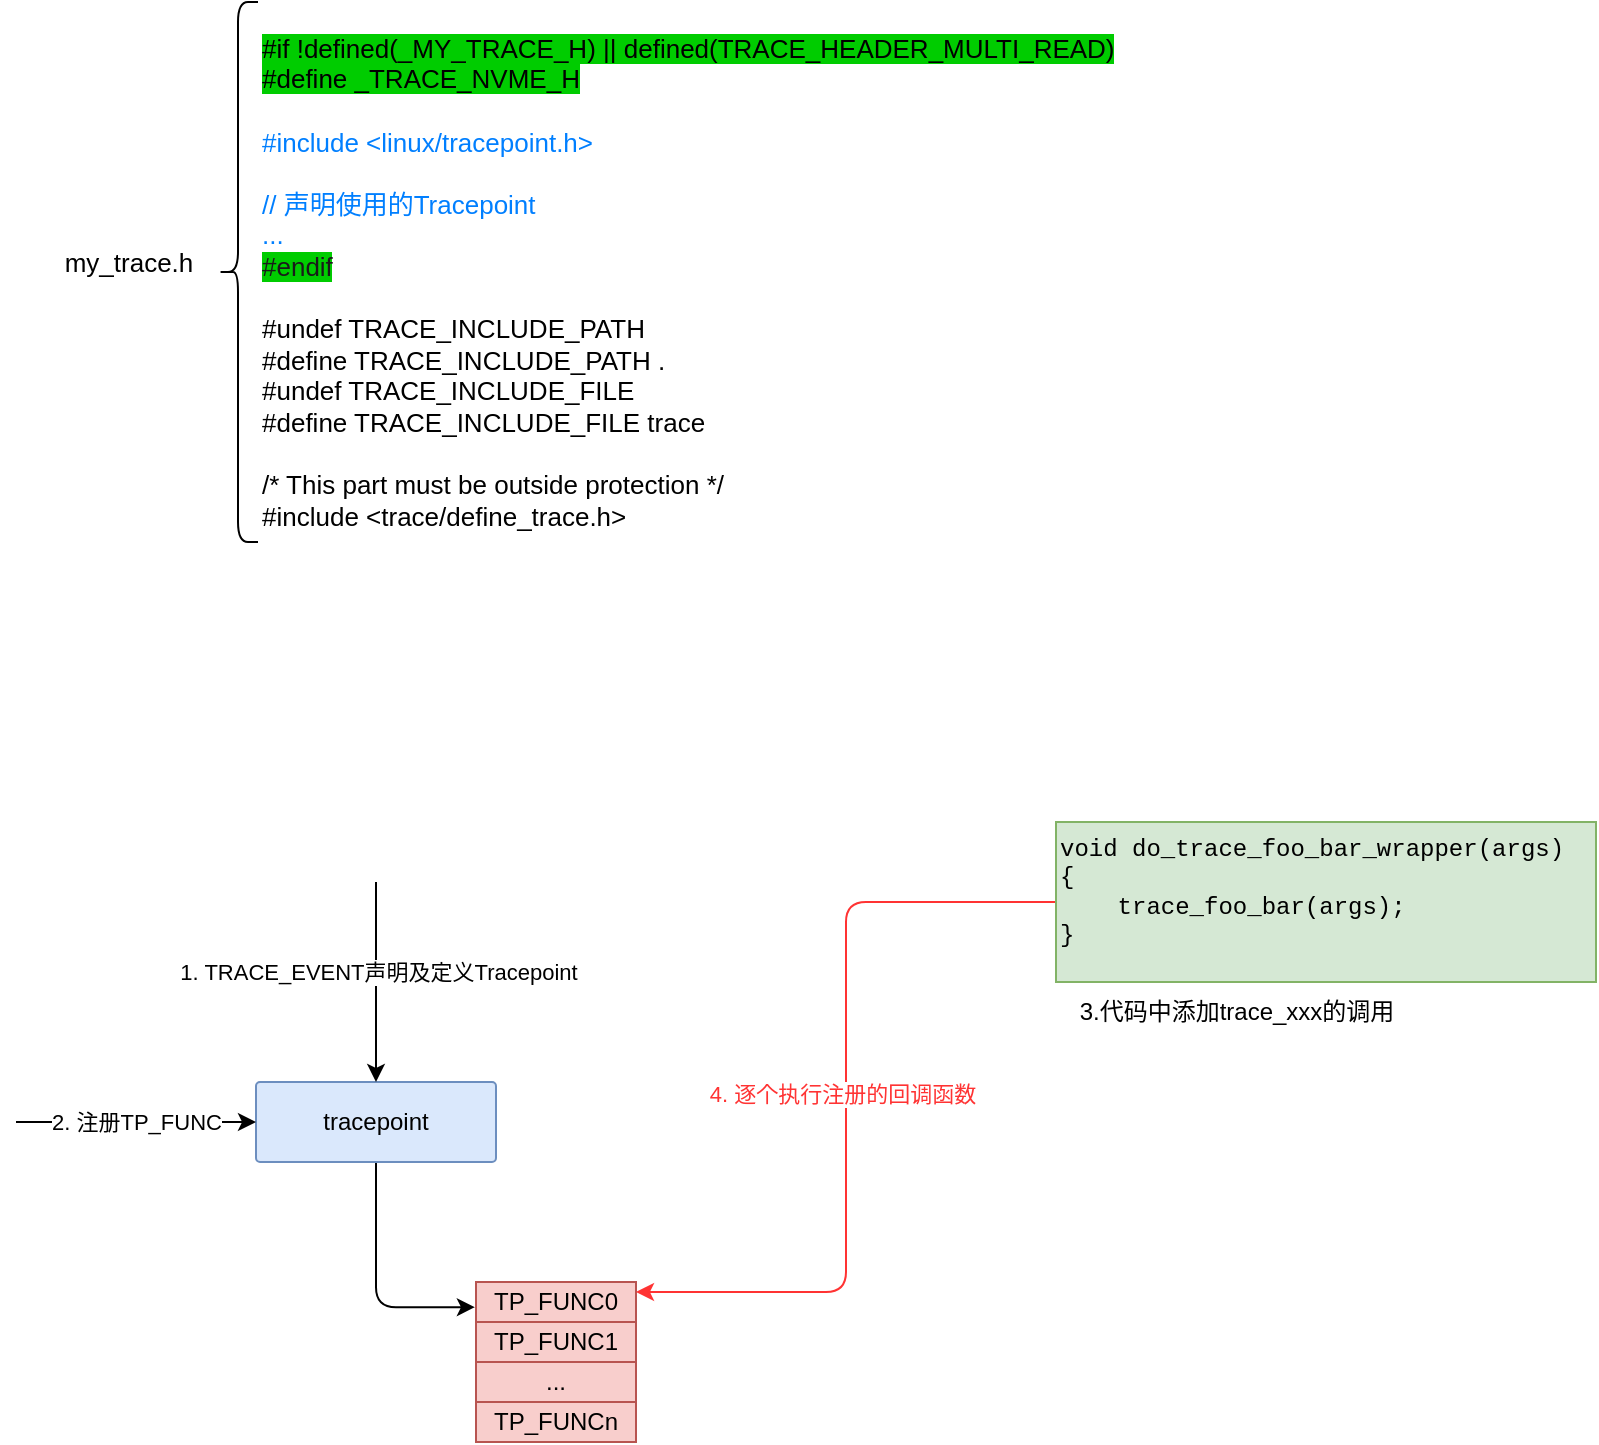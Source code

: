 <mxfile version="28.1.0">
  <diagram name="tracepoint" id="gmm4JO4AYiCD-r01PVJd">
    <mxGraphModel dx="1430" dy="1017" grid="0" gridSize="10" guides="1" tooltips="1" connect="1" arrows="1" fold="1" page="1" pageScale="1" pageWidth="827" pageHeight="1169" math="0" shadow="0">
      <root>
        <mxCell id="0" />
        <mxCell id="1" parent="0" />
        <mxCell id="TQtAe7RpQK7zls-bQ8zk-2" value="&lt;div&gt;&lt;font style=&quot;background-color: rgb(0, 204, 0);&quot;&gt;#if !defined(_MY_TRACE_H) || defined(TRACE_HEADER_MULTI_READ)&lt;/font&gt;&lt;/div&gt;&lt;div&gt;&lt;div&gt;&lt;font style=&quot;background-color: rgb(0, 204, 0);&quot;&gt;#define _TRACE_NVME_H&lt;/font&gt;&lt;/div&gt;&lt;/div&gt;&lt;div&gt;&lt;br&gt;&lt;/div&gt;&lt;font style=&quot;color: rgb(0, 127, 255);&quot;&gt;#include &amp;lt;linux/tracepoint.h&amp;gt;&lt;/font&gt;&lt;div&gt;&lt;font style=&quot;color: rgb(0, 127, 255);&quot;&gt;&lt;br&gt;&lt;/font&gt;&lt;div&gt;&lt;font style=&quot;color: rgb(0, 127, 255);&quot;&gt;// 声明使用的Tracepoint&lt;/font&gt;&lt;/div&gt;&lt;div&gt;&lt;font style=&quot;color: rgb(0, 127, 255);&quot;&gt;...&lt;/font&gt;&lt;/div&gt;&lt;/div&gt;&lt;div&gt;&lt;font style=&quot;background-color: rgb(0, 204, 0); color: rgb(26, 26, 26);&quot;&gt;#endif&lt;/font&gt;&lt;/div&gt;&lt;div&gt;&lt;br&gt;&lt;/div&gt;&lt;div&gt;&lt;div&gt;#undef TRACE_INCLUDE_PATH&lt;/div&gt;&lt;div&gt;#define TRACE_INCLUDE_PATH .&lt;/div&gt;&lt;div&gt;#undef TRACE_INCLUDE_FILE&lt;/div&gt;&lt;div&gt;#define TRACE_INCLUDE_FILE trace&lt;/div&gt;&lt;/div&gt;&lt;div&gt;&lt;br&gt;&lt;/div&gt;&lt;div&gt;&lt;div&gt;&lt;font style=&quot;background-color: light-dark(#ffffff, var(--ge-dark-color, #121212));&quot;&gt;/* This part must be outside protection */&lt;/font&gt;&lt;/div&gt;&lt;div&gt;&lt;font style=&quot;background-color: light-dark(#ffffff, var(--ge-dark-color, #121212));&quot;&gt;#include &amp;lt;trace/define_trace.h&amp;gt;&lt;/font&gt;&lt;/div&gt;&lt;/div&gt;" style="text;html=1;align=left;verticalAlign=middle;whiteSpace=wrap;rounded=0;fontSize=13;" parent="1" vertex="1">
          <mxGeometry x="140" y="200" width="630" height="280" as="geometry" />
        </mxCell>
        <mxCell id="TQtAe7RpQK7zls-bQ8zk-7" value="" style="shape=curlyBracket;whiteSpace=wrap;html=1;rounded=1;labelPosition=left;verticalLabelPosition=middle;align=right;verticalAlign=middle;fontSize=13;" parent="1" vertex="1">
          <mxGeometry x="120" y="200" width="20" height="270" as="geometry" />
        </mxCell>
        <mxCell id="TQtAe7RpQK7zls-bQ8zk-8" value="my_trace.h" style="text;html=1;align=center;verticalAlign=middle;resizable=0;points=[];autosize=1;strokeColor=none;fillColor=none;fontSize=13;" parent="1" vertex="1">
          <mxGeometry x="30" y="315" width="90" height="30" as="geometry" />
        </mxCell>
        <mxCell id="C9-w3ZDo3iZQqaxH1orV-8" style="edgeStyle=orthogonalEdgeStyle;rounded=1;orthogonalLoop=1;jettySize=auto;html=1;exitX=0.5;exitY=1;exitDx=0;exitDy=0;entryX=-0.007;entryY=-0.371;entryDx=0;entryDy=0;curved=0;entryPerimeter=0;" edge="1" parent="1" source="C9-w3ZDo3iZQqaxH1orV-2" target="C9-w3ZDo3iZQqaxH1orV-4">
          <mxGeometry relative="1" as="geometry" />
        </mxCell>
        <mxCell id="C9-w3ZDo3iZQqaxH1orV-2" value="tracepoint" style="rounded=1;whiteSpace=wrap;html=1;verticalAlign=middle;arcSize=5;align=center;fillColor=#dae8fc;strokeColor=#6c8ebf;" vertex="1" parent="1">
          <mxGeometry x="139" y="740" width="120" height="40" as="geometry" />
        </mxCell>
        <mxCell id="C9-w3ZDo3iZQqaxH1orV-3" value="TP_FUNC0" style="rounded=0;whiteSpace=wrap;html=1;fillColor=#f8cecc;strokeColor=#b85450;" vertex="1" parent="1">
          <mxGeometry x="249" y="840" width="80" height="20" as="geometry" />
        </mxCell>
        <mxCell id="C9-w3ZDo3iZQqaxH1orV-4" value="TP_FUNC1" style="rounded=0;whiteSpace=wrap;html=1;fillColor=#f8cecc;strokeColor=#b85450;" vertex="1" parent="1">
          <mxGeometry x="249" y="860" width="80" height="20" as="geometry" />
        </mxCell>
        <mxCell id="C9-w3ZDo3iZQqaxH1orV-5" value="TP_FUNCn" style="rounded=0;whiteSpace=wrap;html=1;fillColor=#f8cecc;strokeColor=#b85450;" vertex="1" parent="1">
          <mxGeometry x="249" y="900" width="80" height="20" as="geometry" />
        </mxCell>
        <mxCell id="C9-w3ZDo3iZQqaxH1orV-7" value="..." style="rounded=0;whiteSpace=wrap;html=1;fillColor=#f8cecc;strokeColor=#b85450;" vertex="1" parent="1">
          <mxGeometry x="249" y="880" width="80" height="20" as="geometry" />
        </mxCell>
        <mxCell id="C9-w3ZDo3iZQqaxH1orV-14" style="edgeStyle=orthogonalEdgeStyle;rounded=1;orthogonalLoop=1;jettySize=auto;html=1;entryX=1;entryY=0.25;entryDx=0;entryDy=0;curved=0;strokeWidth=1;strokeColor=#FF3333;" edge="1" parent="1" source="C9-w3ZDo3iZQqaxH1orV-11" target="C9-w3ZDo3iZQqaxH1orV-3">
          <mxGeometry relative="1" as="geometry" />
        </mxCell>
        <mxCell id="C9-w3ZDo3iZQqaxH1orV-15" value="4. 逐个执行注册的回调函数" style="edgeLabel;html=1;align=center;verticalAlign=middle;resizable=0;points=[];fontColor=#FF3333;" vertex="1" connectable="0" parent="C9-w3ZDo3iZQqaxH1orV-14">
          <mxGeometry x="-0.008" y="-2" relative="1" as="geometry">
            <mxPoint as="offset" />
          </mxGeometry>
        </mxCell>
        <mxCell id="C9-w3ZDo3iZQqaxH1orV-11" value="&lt;div style=&quot;forced-color-adjust: none; font-family: Monaco, Consolas, &amp;quot;Courier New&amp;quot;, monospace, Consolas, &amp;quot;Courier New&amp;quot;, monospace; font-style: normal; font-variant-ligatures: normal; font-variant-caps: normal; font-weight: 400; letter-spacing: normal; orphans: 2; text-align: left; text-indent: 0px; text-transform: none; widows: 2; word-spacing: 0px; -webkit-text-stroke-width: 0px; white-space: pre; text-decoration-thickness: initial; text-decoration-style: initial; text-decoration-color: initial;&quot;&gt;&lt;span style=&quot;forced-color-adjust: none;&quot;&gt;void do_trace_foo_bar_wrapper(args)&lt;/span&gt;&lt;/div&gt;&lt;div style=&quot;forced-color-adjust: none; font-family: Monaco, Consolas, &amp;quot;Courier New&amp;quot;, monospace, Consolas, &amp;quot;Courier New&amp;quot;, monospace; font-style: normal; font-variant-ligatures: normal; font-variant-caps: normal; font-weight: 400; letter-spacing: normal; orphans: 2; text-align: left; text-indent: 0px; text-transform: none; widows: 2; word-spacing: 0px; -webkit-text-stroke-width: 0px; white-space: pre; text-decoration-thickness: initial; text-decoration-style: initial; text-decoration-color: initial;&quot;&gt;&lt;span style=&quot;forced-color-adjust: none;&quot;&gt;{&lt;/span&gt;&lt;/div&gt;&lt;div style=&quot;forced-color-adjust: none; font-family: Monaco, Consolas, &amp;quot;Courier New&amp;quot;, monospace, Consolas, &amp;quot;Courier New&amp;quot;, monospace; font-style: normal; font-variant-ligatures: normal; font-variant-caps: normal; font-weight: 400; letter-spacing: normal; orphans: 2; text-align: left; text-indent: 0px; text-transform: none; widows: 2; word-spacing: 0px; -webkit-text-stroke-width: 0px; white-space: pre; text-decoration-thickness: initial; text-decoration-style: initial; text-decoration-color: initial;&quot;&gt;&lt;span style=&quot;forced-color-adjust: none;&quot;&gt;    trace_foo_bar(args);&lt;/span&gt;&lt;/div&gt;&lt;div style=&quot;forced-color-adjust: none; font-family: Monaco, Consolas, &amp;quot;Courier New&amp;quot;, monospace, Consolas, &amp;quot;Courier New&amp;quot;, monospace; font-style: normal; font-variant-ligatures: normal; font-variant-caps: normal; font-weight: 400; letter-spacing: normal; orphans: 2; text-align: left; text-indent: 0px; text-transform: none; widows: 2; word-spacing: 0px; -webkit-text-stroke-width: 0px; white-space: pre; text-decoration-thickness: initial; text-decoration-style: initial; text-decoration-color: initial;&quot;&gt;&lt;span style=&quot;forced-color-adjust: none;&quot;&gt;}&lt;/span&gt;&lt;/div&gt;" style="text;whiteSpace=wrap;html=1;fontSize=12;fillColor=#d5e8d4;strokeColor=#82b366;" vertex="1" parent="1">
          <mxGeometry x="539" y="610" width="270" height="80" as="geometry" />
        </mxCell>
        <mxCell id="C9-w3ZDo3iZQqaxH1orV-17" value="" style="endArrow=classic;html=1;rounded=0;entryX=0;entryY=0.5;entryDx=0;entryDy=0;" edge="1" parent="1" target="C9-w3ZDo3iZQqaxH1orV-2">
          <mxGeometry width="50" height="50" relative="1" as="geometry">
            <mxPoint x="19" y="760" as="sourcePoint" />
            <mxPoint x="99" y="750" as="targetPoint" />
          </mxGeometry>
        </mxCell>
        <mxCell id="C9-w3ZDo3iZQqaxH1orV-18" value="2. 注册TP_FUNC" style="edgeLabel;html=1;align=center;verticalAlign=middle;resizable=0;points=[];" vertex="1" connectable="0" parent="C9-w3ZDo3iZQqaxH1orV-17">
          <mxGeometry x="0.133" y="-4" relative="1" as="geometry">
            <mxPoint x="-8" y="-4" as="offset" />
          </mxGeometry>
        </mxCell>
        <mxCell id="C9-w3ZDo3iZQqaxH1orV-19" value="" style="endArrow=classic;html=1;rounded=0;entryX=0.5;entryY=0;entryDx=0;entryDy=0;" edge="1" parent="1" target="C9-w3ZDo3iZQqaxH1orV-2">
          <mxGeometry width="50" height="50" relative="1" as="geometry">
            <mxPoint x="199" y="640" as="sourcePoint" />
            <mxPoint x="189" y="620" as="targetPoint" />
          </mxGeometry>
        </mxCell>
        <mxCell id="C9-w3ZDo3iZQqaxH1orV-20" value="1. TRACE_EVENT声明及定义Tracepoint" style="edgeLabel;html=1;align=center;verticalAlign=middle;resizable=0;points=[];" vertex="1" connectable="0" parent="C9-w3ZDo3iZQqaxH1orV-19">
          <mxGeometry x="-0.217" y="2" relative="1" as="geometry">
            <mxPoint x="-1" y="6" as="offset" />
          </mxGeometry>
        </mxCell>
        <mxCell id="C9-w3ZDo3iZQqaxH1orV-21" value="3.代码中添加trace_xxx的调用" style="text;html=1;align=center;verticalAlign=middle;resizable=0;points=[];autosize=1;strokeColor=none;fillColor=none;" vertex="1" parent="1">
          <mxGeometry x="539" y="690" width="180" height="30" as="geometry" />
        </mxCell>
      </root>
    </mxGraphModel>
  </diagram>
</mxfile>

